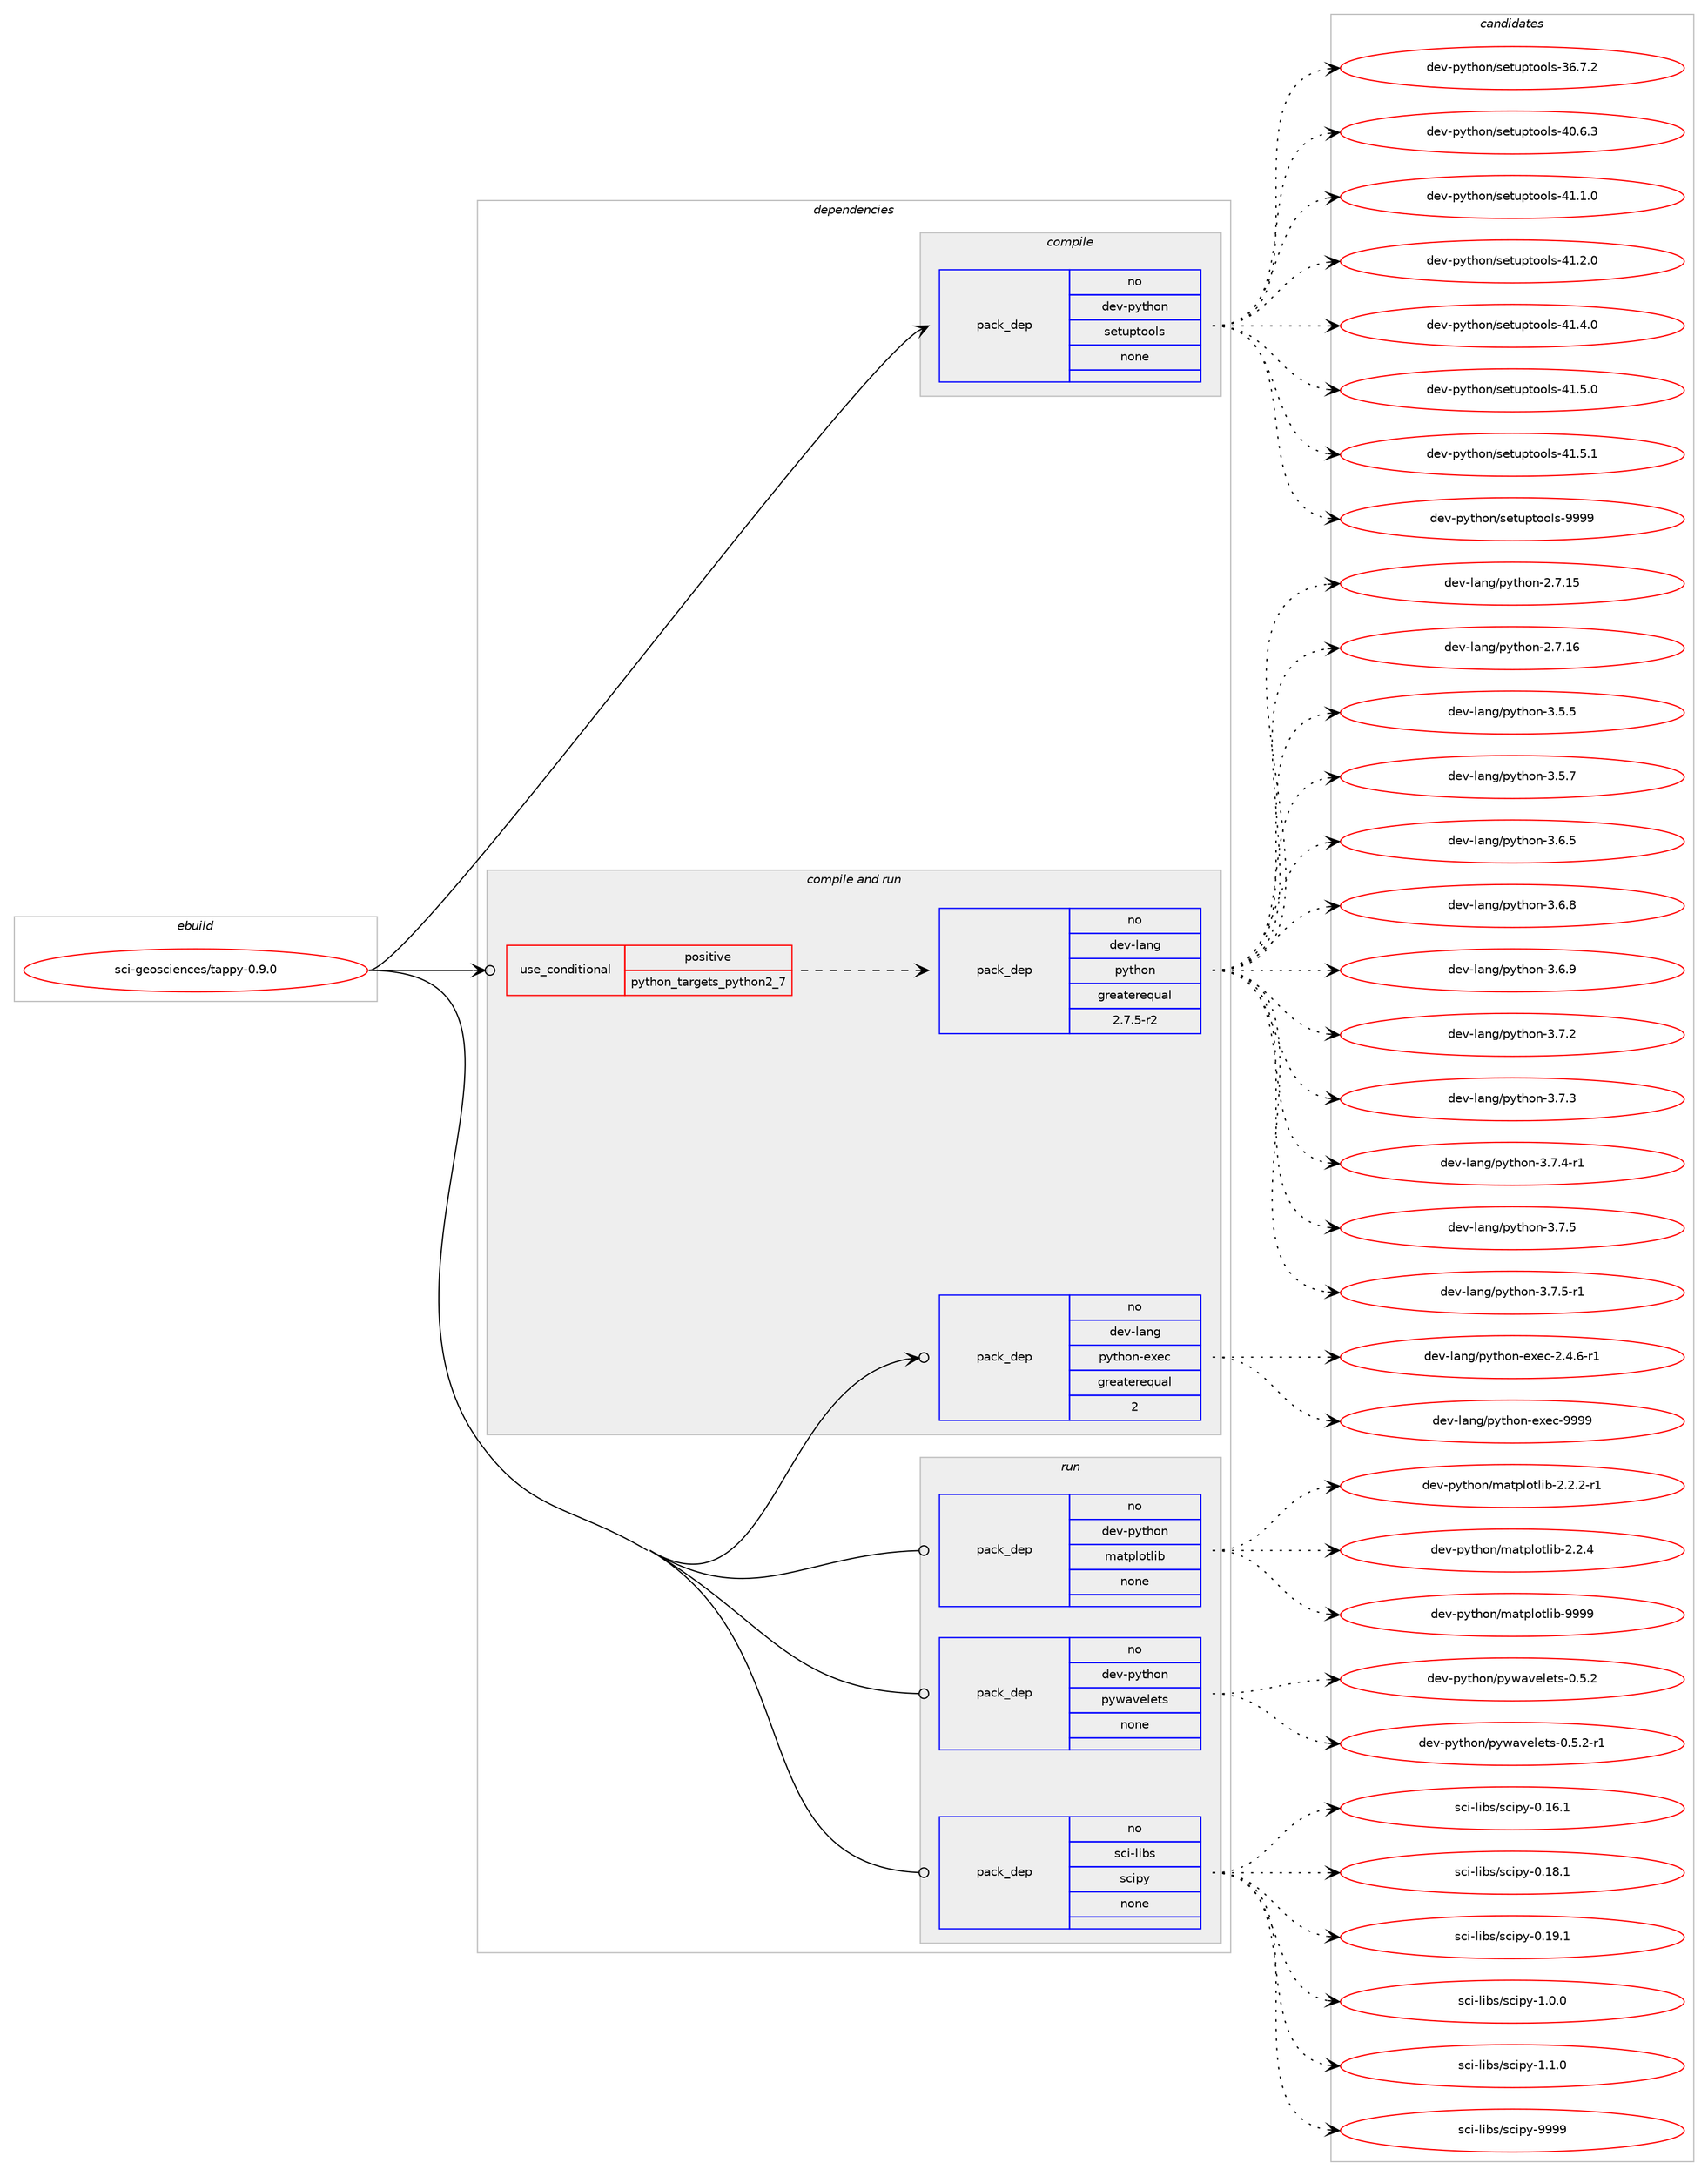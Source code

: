 digraph prolog {

# *************
# Graph options
# *************

newrank=true;
concentrate=true;
compound=true;
graph [rankdir=LR,fontname=Helvetica,fontsize=10,ranksep=1.5];#, ranksep=2.5, nodesep=0.2];
edge  [arrowhead=vee];
node  [fontname=Helvetica,fontsize=10];

# **********
# The ebuild
# **********

subgraph cluster_leftcol {
color=gray;
rank=same;
label=<<i>ebuild</i>>;
id [label="sci-geosciences/tappy-0.9.0", color=red, width=4, href="../sci-geosciences/tappy-0.9.0.svg"];
}

# ****************
# The dependencies
# ****************

subgraph cluster_midcol {
color=gray;
label=<<i>dependencies</i>>;
subgraph cluster_compile {
fillcolor="#eeeeee";
style=filled;
label=<<i>compile</i>>;
subgraph pack632613 {
dependency855254 [label=<<TABLE BORDER="0" CELLBORDER="1" CELLSPACING="0" CELLPADDING="4" WIDTH="220"><TR><TD ROWSPAN="6" CELLPADDING="30">pack_dep</TD></TR><TR><TD WIDTH="110">no</TD></TR><TR><TD>dev-python</TD></TR><TR><TD>setuptools</TD></TR><TR><TD>none</TD></TR><TR><TD></TD></TR></TABLE>>, shape=none, color=blue];
}
id:e -> dependency855254:w [weight=20,style="solid",arrowhead="vee"];
}
subgraph cluster_compileandrun {
fillcolor="#eeeeee";
style=filled;
label=<<i>compile and run</i>>;
subgraph cond207544 {
dependency855255 [label=<<TABLE BORDER="0" CELLBORDER="1" CELLSPACING="0" CELLPADDING="4"><TR><TD ROWSPAN="3" CELLPADDING="10">use_conditional</TD></TR><TR><TD>positive</TD></TR><TR><TD>python_targets_python2_7</TD></TR></TABLE>>, shape=none, color=red];
subgraph pack632614 {
dependency855256 [label=<<TABLE BORDER="0" CELLBORDER="1" CELLSPACING="0" CELLPADDING="4" WIDTH="220"><TR><TD ROWSPAN="6" CELLPADDING="30">pack_dep</TD></TR><TR><TD WIDTH="110">no</TD></TR><TR><TD>dev-lang</TD></TR><TR><TD>python</TD></TR><TR><TD>greaterequal</TD></TR><TR><TD>2.7.5-r2</TD></TR></TABLE>>, shape=none, color=blue];
}
dependency855255:e -> dependency855256:w [weight=20,style="dashed",arrowhead="vee"];
}
id:e -> dependency855255:w [weight=20,style="solid",arrowhead="odotvee"];
subgraph pack632615 {
dependency855257 [label=<<TABLE BORDER="0" CELLBORDER="1" CELLSPACING="0" CELLPADDING="4" WIDTH="220"><TR><TD ROWSPAN="6" CELLPADDING="30">pack_dep</TD></TR><TR><TD WIDTH="110">no</TD></TR><TR><TD>dev-lang</TD></TR><TR><TD>python-exec</TD></TR><TR><TD>greaterequal</TD></TR><TR><TD>2</TD></TR></TABLE>>, shape=none, color=blue];
}
id:e -> dependency855257:w [weight=20,style="solid",arrowhead="odotvee"];
}
subgraph cluster_run {
fillcolor="#eeeeee";
style=filled;
label=<<i>run</i>>;
subgraph pack632616 {
dependency855258 [label=<<TABLE BORDER="0" CELLBORDER="1" CELLSPACING="0" CELLPADDING="4" WIDTH="220"><TR><TD ROWSPAN="6" CELLPADDING="30">pack_dep</TD></TR><TR><TD WIDTH="110">no</TD></TR><TR><TD>dev-python</TD></TR><TR><TD>matplotlib</TD></TR><TR><TD>none</TD></TR><TR><TD></TD></TR></TABLE>>, shape=none, color=blue];
}
id:e -> dependency855258:w [weight=20,style="solid",arrowhead="odot"];
subgraph pack632617 {
dependency855259 [label=<<TABLE BORDER="0" CELLBORDER="1" CELLSPACING="0" CELLPADDING="4" WIDTH="220"><TR><TD ROWSPAN="6" CELLPADDING="30">pack_dep</TD></TR><TR><TD WIDTH="110">no</TD></TR><TR><TD>dev-python</TD></TR><TR><TD>pywavelets</TD></TR><TR><TD>none</TD></TR><TR><TD></TD></TR></TABLE>>, shape=none, color=blue];
}
id:e -> dependency855259:w [weight=20,style="solid",arrowhead="odot"];
subgraph pack632618 {
dependency855260 [label=<<TABLE BORDER="0" CELLBORDER="1" CELLSPACING="0" CELLPADDING="4" WIDTH="220"><TR><TD ROWSPAN="6" CELLPADDING="30">pack_dep</TD></TR><TR><TD WIDTH="110">no</TD></TR><TR><TD>sci-libs</TD></TR><TR><TD>scipy</TD></TR><TR><TD>none</TD></TR><TR><TD></TD></TR></TABLE>>, shape=none, color=blue];
}
id:e -> dependency855260:w [weight=20,style="solid",arrowhead="odot"];
}
}

# **************
# The candidates
# **************

subgraph cluster_choices {
rank=same;
color=gray;
label=<<i>candidates</i>>;

subgraph choice632613 {
color=black;
nodesep=1;
choice100101118451121211161041111104711510111611711211611111110811545515446554650 [label="dev-python/setuptools-36.7.2", color=red, width=4,href="../dev-python/setuptools-36.7.2.svg"];
choice100101118451121211161041111104711510111611711211611111110811545524846544651 [label="dev-python/setuptools-40.6.3", color=red, width=4,href="../dev-python/setuptools-40.6.3.svg"];
choice100101118451121211161041111104711510111611711211611111110811545524946494648 [label="dev-python/setuptools-41.1.0", color=red, width=4,href="../dev-python/setuptools-41.1.0.svg"];
choice100101118451121211161041111104711510111611711211611111110811545524946504648 [label="dev-python/setuptools-41.2.0", color=red, width=4,href="../dev-python/setuptools-41.2.0.svg"];
choice100101118451121211161041111104711510111611711211611111110811545524946524648 [label="dev-python/setuptools-41.4.0", color=red, width=4,href="../dev-python/setuptools-41.4.0.svg"];
choice100101118451121211161041111104711510111611711211611111110811545524946534648 [label="dev-python/setuptools-41.5.0", color=red, width=4,href="../dev-python/setuptools-41.5.0.svg"];
choice100101118451121211161041111104711510111611711211611111110811545524946534649 [label="dev-python/setuptools-41.5.1", color=red, width=4,href="../dev-python/setuptools-41.5.1.svg"];
choice10010111845112121116104111110471151011161171121161111111081154557575757 [label="dev-python/setuptools-9999", color=red, width=4,href="../dev-python/setuptools-9999.svg"];
dependency855254:e -> choice100101118451121211161041111104711510111611711211611111110811545515446554650:w [style=dotted,weight="100"];
dependency855254:e -> choice100101118451121211161041111104711510111611711211611111110811545524846544651:w [style=dotted,weight="100"];
dependency855254:e -> choice100101118451121211161041111104711510111611711211611111110811545524946494648:w [style=dotted,weight="100"];
dependency855254:e -> choice100101118451121211161041111104711510111611711211611111110811545524946504648:w [style=dotted,weight="100"];
dependency855254:e -> choice100101118451121211161041111104711510111611711211611111110811545524946524648:w [style=dotted,weight="100"];
dependency855254:e -> choice100101118451121211161041111104711510111611711211611111110811545524946534648:w [style=dotted,weight="100"];
dependency855254:e -> choice100101118451121211161041111104711510111611711211611111110811545524946534649:w [style=dotted,weight="100"];
dependency855254:e -> choice10010111845112121116104111110471151011161171121161111111081154557575757:w [style=dotted,weight="100"];
}
subgraph choice632614 {
color=black;
nodesep=1;
choice10010111845108971101034711212111610411111045504655464953 [label="dev-lang/python-2.7.15", color=red, width=4,href="../dev-lang/python-2.7.15.svg"];
choice10010111845108971101034711212111610411111045504655464954 [label="dev-lang/python-2.7.16", color=red, width=4,href="../dev-lang/python-2.7.16.svg"];
choice100101118451089711010347112121116104111110455146534653 [label="dev-lang/python-3.5.5", color=red, width=4,href="../dev-lang/python-3.5.5.svg"];
choice100101118451089711010347112121116104111110455146534655 [label="dev-lang/python-3.5.7", color=red, width=4,href="../dev-lang/python-3.5.7.svg"];
choice100101118451089711010347112121116104111110455146544653 [label="dev-lang/python-3.6.5", color=red, width=4,href="../dev-lang/python-3.6.5.svg"];
choice100101118451089711010347112121116104111110455146544656 [label="dev-lang/python-3.6.8", color=red, width=4,href="../dev-lang/python-3.6.8.svg"];
choice100101118451089711010347112121116104111110455146544657 [label="dev-lang/python-3.6.9", color=red, width=4,href="../dev-lang/python-3.6.9.svg"];
choice100101118451089711010347112121116104111110455146554650 [label="dev-lang/python-3.7.2", color=red, width=4,href="../dev-lang/python-3.7.2.svg"];
choice100101118451089711010347112121116104111110455146554651 [label="dev-lang/python-3.7.3", color=red, width=4,href="../dev-lang/python-3.7.3.svg"];
choice1001011184510897110103471121211161041111104551465546524511449 [label="dev-lang/python-3.7.4-r1", color=red, width=4,href="../dev-lang/python-3.7.4-r1.svg"];
choice100101118451089711010347112121116104111110455146554653 [label="dev-lang/python-3.7.5", color=red, width=4,href="../dev-lang/python-3.7.5.svg"];
choice1001011184510897110103471121211161041111104551465546534511449 [label="dev-lang/python-3.7.5-r1", color=red, width=4,href="../dev-lang/python-3.7.5-r1.svg"];
dependency855256:e -> choice10010111845108971101034711212111610411111045504655464953:w [style=dotted,weight="100"];
dependency855256:e -> choice10010111845108971101034711212111610411111045504655464954:w [style=dotted,weight="100"];
dependency855256:e -> choice100101118451089711010347112121116104111110455146534653:w [style=dotted,weight="100"];
dependency855256:e -> choice100101118451089711010347112121116104111110455146534655:w [style=dotted,weight="100"];
dependency855256:e -> choice100101118451089711010347112121116104111110455146544653:w [style=dotted,weight="100"];
dependency855256:e -> choice100101118451089711010347112121116104111110455146544656:w [style=dotted,weight="100"];
dependency855256:e -> choice100101118451089711010347112121116104111110455146544657:w [style=dotted,weight="100"];
dependency855256:e -> choice100101118451089711010347112121116104111110455146554650:w [style=dotted,weight="100"];
dependency855256:e -> choice100101118451089711010347112121116104111110455146554651:w [style=dotted,weight="100"];
dependency855256:e -> choice1001011184510897110103471121211161041111104551465546524511449:w [style=dotted,weight="100"];
dependency855256:e -> choice100101118451089711010347112121116104111110455146554653:w [style=dotted,weight="100"];
dependency855256:e -> choice1001011184510897110103471121211161041111104551465546534511449:w [style=dotted,weight="100"];
}
subgraph choice632615 {
color=black;
nodesep=1;
choice10010111845108971101034711212111610411111045101120101994550465246544511449 [label="dev-lang/python-exec-2.4.6-r1", color=red, width=4,href="../dev-lang/python-exec-2.4.6-r1.svg"];
choice10010111845108971101034711212111610411111045101120101994557575757 [label="dev-lang/python-exec-9999", color=red, width=4,href="../dev-lang/python-exec-9999.svg"];
dependency855257:e -> choice10010111845108971101034711212111610411111045101120101994550465246544511449:w [style=dotted,weight="100"];
dependency855257:e -> choice10010111845108971101034711212111610411111045101120101994557575757:w [style=dotted,weight="100"];
}
subgraph choice632616 {
color=black;
nodesep=1;
choice100101118451121211161041111104710997116112108111116108105984550465046504511449 [label="dev-python/matplotlib-2.2.2-r1", color=red, width=4,href="../dev-python/matplotlib-2.2.2-r1.svg"];
choice10010111845112121116104111110471099711611210811111610810598455046504652 [label="dev-python/matplotlib-2.2.4", color=red, width=4,href="../dev-python/matplotlib-2.2.4.svg"];
choice100101118451121211161041111104710997116112108111116108105984557575757 [label="dev-python/matplotlib-9999", color=red, width=4,href="../dev-python/matplotlib-9999.svg"];
dependency855258:e -> choice100101118451121211161041111104710997116112108111116108105984550465046504511449:w [style=dotted,weight="100"];
dependency855258:e -> choice10010111845112121116104111110471099711611210811111610810598455046504652:w [style=dotted,weight="100"];
dependency855258:e -> choice100101118451121211161041111104710997116112108111116108105984557575757:w [style=dotted,weight="100"];
}
subgraph choice632617 {
color=black;
nodesep=1;
choice100101118451121211161041111104711212111997118101108101116115454846534650 [label="dev-python/pywavelets-0.5.2", color=red, width=4,href="../dev-python/pywavelets-0.5.2.svg"];
choice1001011184511212111610411111047112121119971181011081011161154548465346504511449 [label="dev-python/pywavelets-0.5.2-r1", color=red, width=4,href="../dev-python/pywavelets-0.5.2-r1.svg"];
dependency855259:e -> choice100101118451121211161041111104711212111997118101108101116115454846534650:w [style=dotted,weight="100"];
dependency855259:e -> choice1001011184511212111610411111047112121119971181011081011161154548465346504511449:w [style=dotted,weight="100"];
}
subgraph choice632618 {
color=black;
nodesep=1;
choice115991054510810598115471159910511212145484649544649 [label="sci-libs/scipy-0.16.1", color=red, width=4,href="../sci-libs/scipy-0.16.1.svg"];
choice115991054510810598115471159910511212145484649564649 [label="sci-libs/scipy-0.18.1", color=red, width=4,href="../sci-libs/scipy-0.18.1.svg"];
choice115991054510810598115471159910511212145484649574649 [label="sci-libs/scipy-0.19.1", color=red, width=4,href="../sci-libs/scipy-0.19.1.svg"];
choice1159910545108105981154711599105112121454946484648 [label="sci-libs/scipy-1.0.0", color=red, width=4,href="../sci-libs/scipy-1.0.0.svg"];
choice1159910545108105981154711599105112121454946494648 [label="sci-libs/scipy-1.1.0", color=red, width=4,href="../sci-libs/scipy-1.1.0.svg"];
choice11599105451081059811547115991051121214557575757 [label="sci-libs/scipy-9999", color=red, width=4,href="../sci-libs/scipy-9999.svg"];
dependency855260:e -> choice115991054510810598115471159910511212145484649544649:w [style=dotted,weight="100"];
dependency855260:e -> choice115991054510810598115471159910511212145484649564649:w [style=dotted,weight="100"];
dependency855260:e -> choice115991054510810598115471159910511212145484649574649:w [style=dotted,weight="100"];
dependency855260:e -> choice1159910545108105981154711599105112121454946484648:w [style=dotted,weight="100"];
dependency855260:e -> choice1159910545108105981154711599105112121454946494648:w [style=dotted,weight="100"];
dependency855260:e -> choice11599105451081059811547115991051121214557575757:w [style=dotted,weight="100"];
}
}

}
